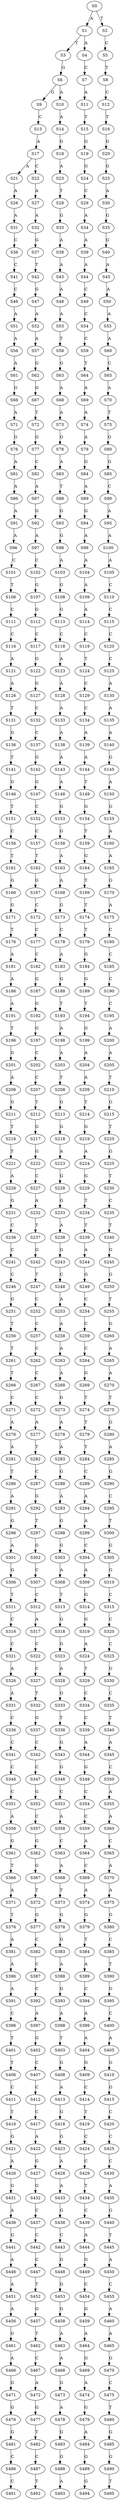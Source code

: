 strict digraph  {
	S0 -> S1 [ label = A ];
	S0 -> S2 [ label = T ];
	S1 -> S3 [ label = T ];
	S1 -> S4 [ label = A ];
	S2 -> S5 [ label = C ];
	S3 -> S6 [ label = G ];
	S4 -> S7 [ label = C ];
	S5 -> S8 [ label = T ];
	S6 -> S9 [ label = G ];
	S6 -> S10 [ label = A ];
	S7 -> S11 [ label = A ];
	S8 -> S12 [ label = C ];
	S9 -> S13 [ label = C ];
	S10 -> S14 [ label = A ];
	S11 -> S15 [ label = T ];
	S12 -> S16 [ label = T ];
	S13 -> S17 [ label = A ];
	S14 -> S18 [ label = G ];
	S15 -> S19 [ label = G ];
	S16 -> S20 [ label = G ];
	S17 -> S21 [ label = A ];
	S17 -> S22 [ label = C ];
	S18 -> S23 [ label = A ];
	S19 -> S24 [ label = G ];
	S20 -> S25 [ label = G ];
	S21 -> S26 [ label = A ];
	S22 -> S27 [ label = A ];
	S23 -> S28 [ label = T ];
	S24 -> S29 [ label = C ];
	S25 -> S30 [ label = A ];
	S26 -> S31 [ label = A ];
	S27 -> S32 [ label = A ];
	S28 -> S33 [ label = G ];
	S29 -> S34 [ label = A ];
	S30 -> S35 [ label = G ];
	S31 -> S36 [ label = C ];
	S32 -> S37 [ label = G ];
	S33 -> S38 [ label = A ];
	S34 -> S39 [ label = A ];
	S35 -> S40 [ label = G ];
	S36 -> S41 [ label = C ];
	S37 -> S42 [ label = T ];
	S38 -> S43 [ label = A ];
	S39 -> S44 [ label = A ];
	S40 -> S45 [ label = A ];
	S41 -> S46 [ label = C ];
	S42 -> S47 [ label = G ];
	S43 -> S48 [ label = A ];
	S44 -> S49 [ label = C ];
	S45 -> S50 [ label = A ];
	S46 -> S51 [ label = A ];
	S47 -> S52 [ label = A ];
	S48 -> S53 [ label = A ];
	S49 -> S54 [ label = C ];
	S50 -> S55 [ label = A ];
	S51 -> S56 [ label = A ];
	S52 -> S57 [ label = A ];
	S53 -> S58 [ label = T ];
	S54 -> S59 [ label = C ];
	S55 -> S60 [ label = A ];
	S56 -> S61 [ label = A ];
	S57 -> S62 [ label = G ];
	S58 -> S63 [ label = G ];
	S59 -> S64 [ label = T ];
	S60 -> S65 [ label = C ];
	S61 -> S66 [ label = G ];
	S62 -> S67 [ label = G ];
	S63 -> S68 [ label = A ];
	S64 -> S69 [ label = A ];
	S65 -> S70 [ label = A ];
	S66 -> S71 [ label = A ];
	S67 -> S72 [ label = T ];
	S68 -> S73 [ label = A ];
	S69 -> S74 [ label = A ];
	S70 -> S75 [ label = T ];
	S71 -> S76 [ label = G ];
	S72 -> S77 [ label = G ];
	S73 -> S78 [ label = G ];
	S74 -> S79 [ label = A ];
	S75 -> S80 [ label = G ];
	S76 -> S81 [ label = A ];
	S77 -> S82 [ label = C ];
	S78 -> S83 [ label = A ];
	S79 -> S84 [ label = G ];
	S80 -> S85 [ label = G ];
	S81 -> S86 [ label = A ];
	S82 -> S87 [ label = A ];
	S83 -> S88 [ label = T ];
	S84 -> S89 [ label = A ];
	S85 -> S90 [ label = C ];
	S86 -> S91 [ label = A ];
	S87 -> S92 [ label = G ];
	S88 -> S93 [ label = G ];
	S89 -> S94 [ label = G ];
	S90 -> S95 [ label = A ];
	S91 -> S96 [ label = A ];
	S92 -> S97 [ label = A ];
	S93 -> S98 [ label = G ];
	S94 -> S99 [ label = A ];
	S95 -> S100 [ label = A ];
	S96 -> S101 [ label = C ];
	S97 -> S102 [ label = C ];
	S98 -> S103 [ label = A ];
	S99 -> S104 [ label = A ];
	S100 -> S105 [ label = A ];
	S101 -> S106 [ label = T ];
	S102 -> S107 [ label = G ];
	S103 -> S108 [ label = G ];
	S104 -> S109 [ label = A ];
	S105 -> S110 [ label = C ];
	S106 -> S111 [ label = C ];
	S107 -> S112 [ label = G ];
	S108 -> S113 [ label = G ];
	S109 -> S114 [ label = A ];
	S110 -> S115 [ label = C ];
	S111 -> S116 [ label = C ];
	S112 -> S117 [ label = C ];
	S113 -> S118 [ label = C ];
	S114 -> S119 [ label = C ];
	S115 -> S120 [ label = C ];
	S116 -> S121 [ label = A ];
	S117 -> S122 [ label = G ];
	S118 -> S123 [ label = A ];
	S119 -> S124 [ label = T ];
	S120 -> S125 [ label = C ];
	S121 -> S126 [ label = A ];
	S122 -> S127 [ label = G ];
	S123 -> S128 [ label = A ];
	S124 -> S129 [ label = C ];
	S125 -> S130 [ label = A ];
	S126 -> S131 [ label = T ];
	S127 -> S132 [ label = C ];
	S128 -> S133 [ label = A ];
	S129 -> S134 [ label = C ];
	S130 -> S135 [ label = A ];
	S131 -> S136 [ label = G ];
	S132 -> S137 [ label = C ];
	S133 -> S138 [ label = A ];
	S134 -> S139 [ label = A ];
	S135 -> S140 [ label = A ];
	S136 -> S141 [ label = T ];
	S137 -> S142 [ label = G ];
	S138 -> S143 [ label = A ];
	S139 -> S144 [ label = A ];
	S140 -> S145 [ label = G ];
	S141 -> S146 [ label = G ];
	S142 -> S147 [ label = G ];
	S143 -> S148 [ label = A ];
	S144 -> S149 [ label = T ];
	S145 -> S150 [ label = A ];
	S146 -> S151 [ label = T ];
	S147 -> S152 [ label = C ];
	S148 -> S153 [ label = G ];
	S149 -> S154 [ label = G ];
	S150 -> S155 [ label = G ];
	S151 -> S156 [ label = C ];
	S152 -> S157 [ label = C ];
	S153 -> S158 [ label = G ];
	S154 -> S159 [ label = T ];
	S155 -> S160 [ label = A ];
	S156 -> S161 [ label = T ];
	S157 -> S162 [ label = T ];
	S158 -> S163 [ label = A ];
	S159 -> S164 [ label = G ];
	S160 -> S165 [ label = A ];
	S161 -> S166 [ label = G ];
	S162 -> S167 [ label = G ];
	S163 -> S168 [ label = A ];
	S164 -> S169 [ label = T ];
	S165 -> S170 [ label = G ];
	S166 -> S171 [ label = G ];
	S167 -> S172 [ label = C ];
	S168 -> S173 [ label = G ];
	S169 -> S174 [ label = T ];
	S170 -> S175 [ label = A ];
	S171 -> S176 [ label = T ];
	S172 -> S177 [ label = C ];
	S173 -> S178 [ label = C ];
	S174 -> S179 [ label = T ];
	S175 -> S180 [ label = C ];
	S176 -> S181 [ label = A ];
	S177 -> S182 [ label = C ];
	S178 -> S183 [ label = A ];
	S179 -> S184 [ label = G ];
	S180 -> S185 [ label = C ];
	S181 -> S186 [ label = A ];
	S182 -> S187 [ label = G ];
	S183 -> S188 [ label = G ];
	S184 -> S189 [ label = G ];
	S185 -> S190 [ label = C ];
	S186 -> S191 [ label = A ];
	S187 -> S192 [ label = G ];
	S188 -> S193 [ label = T ];
	S189 -> S194 [ label = T ];
	S190 -> S195 [ label = C ];
	S191 -> S196 [ label = T ];
	S192 -> S197 [ label = G ];
	S193 -> S198 [ label = A ];
	S194 -> S199 [ label = G ];
	S195 -> S200 [ label = A ];
	S196 -> S201 [ label = G ];
	S197 -> S202 [ label = C ];
	S198 -> S203 [ label = A ];
	S199 -> S204 [ label = A ];
	S200 -> S205 [ label = A ];
	S201 -> S206 [ label = A ];
	S202 -> S207 [ label = C ];
	S203 -> S208 [ label = T ];
	S204 -> S209 [ label = A ];
	S205 -> S210 [ label = T ];
	S206 -> S211 [ label = G ];
	S207 -> S212 [ label = T ];
	S208 -> S213 [ label = G ];
	S209 -> S214 [ label = T ];
	S210 -> S215 [ label = G ];
	S211 -> S216 [ label = T ];
	S212 -> S217 [ label = G ];
	S213 -> S218 [ label = G ];
	S214 -> S219 [ label = G ];
	S215 -> S220 [ label = T ];
	S216 -> S221 [ label = T ];
	S217 -> S222 [ label = G ];
	S218 -> S223 [ label = A ];
	S219 -> S224 [ label = A ];
	S220 -> S225 [ label = G ];
	S221 -> S226 [ label = A ];
	S222 -> S227 [ label = C ];
	S223 -> S228 [ label = G ];
	S224 -> S229 [ label = G ];
	S225 -> S230 [ label = T ];
	S226 -> S231 [ label = G ];
	S227 -> S232 [ label = A ];
	S228 -> S233 [ label = G ];
	S229 -> S234 [ label = T ];
	S230 -> S235 [ label = C ];
	S231 -> S236 [ label = C ];
	S232 -> S237 [ label = T ];
	S233 -> S238 [ label = A ];
	S234 -> S239 [ label = T ];
	S235 -> S240 [ label = T ];
	S236 -> S241 [ label = C ];
	S237 -> S242 [ label = G ];
	S238 -> S243 [ label = G ];
	S239 -> S244 [ label = A ];
	S240 -> S245 [ label = G ];
	S241 -> S246 [ label = C ];
	S242 -> S247 [ label = T ];
	S243 -> S248 [ label = C ];
	S244 -> S249 [ label = G ];
	S245 -> S250 [ label = G ];
	S246 -> S251 [ label = G ];
	S247 -> S252 [ label = C ];
	S248 -> S253 [ label = A ];
	S249 -> S254 [ label = C ];
	S250 -> S255 [ label = T ];
	S251 -> S256 [ label = T ];
	S252 -> S257 [ label = C ];
	S253 -> S258 [ label = A ];
	S254 -> S259 [ label = C ];
	S255 -> S260 [ label = G ];
	S256 -> S261 [ label = T ];
	S257 -> S262 [ label = C ];
	S258 -> S263 [ label = A ];
	S259 -> S264 [ label = C ];
	S260 -> S265 [ label = A ];
	S261 -> S266 [ label = T ];
	S262 -> S267 [ label = C ];
	S263 -> S268 [ label = A ];
	S264 -> S269 [ label = G ];
	S265 -> S270 [ label = A ];
	S266 -> S271 [ label = C ];
	S267 -> S272 [ label = C ];
	S268 -> S273 [ label = G ];
	S269 -> S274 [ label = T ];
	S270 -> S275 [ label = T ];
	S271 -> S276 [ label = A ];
	S272 -> S277 [ label = A ];
	S273 -> S278 [ label = A ];
	S274 -> S279 [ label = T ];
	S275 -> S280 [ label = G ];
	S276 -> S281 [ label = A ];
	S277 -> S282 [ label = T ];
	S278 -> S283 [ label = A ];
	S279 -> S284 [ label = T ];
	S280 -> S285 [ label = A ];
	S281 -> S286 [ label = T ];
	S282 -> S287 [ label = C ];
	S283 -> S288 [ label = G ];
	S284 -> S289 [ label = C ];
	S285 -> S290 [ label = G ];
	S286 -> S291 [ label = A ];
	S287 -> S292 [ label = G ];
	S288 -> S293 [ label = A ];
	S289 -> S294 [ label = A ];
	S290 -> S295 [ label = C ];
	S291 -> S296 [ label = G ];
	S292 -> S297 [ label = T ];
	S293 -> S298 [ label = G ];
	S294 -> S299 [ label = A ];
	S295 -> S300 [ label = T ];
	S296 -> S301 [ label = A ];
	S297 -> S302 [ label = G ];
	S298 -> S303 [ label = G ];
	S299 -> S304 [ label = C ];
	S300 -> S305 [ label = G ];
	S301 -> S306 [ label = G ];
	S302 -> S307 [ label = C ];
	S303 -> S308 [ label = A ];
	S304 -> S309 [ label = A ];
	S305 -> S310 [ label = G ];
	S306 -> S311 [ label = T ];
	S307 -> S312 [ label = C ];
	S308 -> S313 [ label = T ];
	S309 -> S314 [ label = G ];
	S310 -> S315 [ label = C ];
	S311 -> S316 [ label = C ];
	S312 -> S317 [ label = A ];
	S313 -> S318 [ label = G ];
	S314 -> S319 [ label = G ];
	S315 -> S320 [ label = C ];
	S316 -> S321 [ label = C ];
	S317 -> S322 [ label = C ];
	S318 -> S323 [ label = G ];
	S319 -> S324 [ label = A ];
	S320 -> S325 [ label = C ];
	S321 -> S326 [ label = A ];
	S322 -> S327 [ label = C ];
	S323 -> S328 [ label = A ];
	S324 -> S329 [ label = T ];
	S325 -> S330 [ label = G ];
	S326 -> S331 [ label = A ];
	S327 -> S332 [ label = T ];
	S328 -> S333 [ label = G ];
	S329 -> S334 [ label = C ];
	S330 -> S335 [ label = C ];
	S331 -> S336 [ label = C ];
	S332 -> S337 [ label = G ];
	S333 -> S338 [ label = T ];
	S334 -> S339 [ label = C ];
	S335 -> S340 [ label = T ];
	S336 -> S341 [ label = C ];
	S337 -> S342 [ label = C ];
	S338 -> S343 [ label = G ];
	S339 -> S344 [ label = A ];
	S340 -> S345 [ label = A ];
	S341 -> S346 [ label = C ];
	S342 -> S347 [ label = C ];
	S343 -> S348 [ label = G ];
	S344 -> S349 [ label = G ];
	S345 -> S350 [ label = C ];
	S346 -> S351 [ label = C ];
	S347 -> S352 [ label = G ];
	S348 -> S353 [ label = C ];
	S349 -> S354 [ label = C ];
	S350 -> S355 [ label = A ];
	S351 -> S356 [ label = A ];
	S352 -> S357 [ label = C ];
	S353 -> S358 [ label = A ];
	S354 -> S359 [ label = C ];
	S355 -> S360 [ label = A ];
	S356 -> S361 [ label = G ];
	S357 -> S362 [ label = G ];
	S358 -> S363 [ label = C ];
	S359 -> S364 [ label = A ];
	S360 -> S365 [ label = C ];
	S361 -> S366 [ label = T ];
	S362 -> S367 [ label = G ];
	S363 -> S368 [ label = A ];
	S364 -> S369 [ label = C ];
	S365 -> S370 [ label = A ];
	S366 -> S371 [ label = A ];
	S367 -> S372 [ label = T ];
	S368 -> S373 [ label = T ];
	S369 -> S374 [ label = A ];
	S370 -> S375 [ label = A ];
	S371 -> S376 [ label = T ];
	S372 -> S377 [ label = G ];
	S373 -> S378 [ label = G ];
	S374 -> S379 [ label = G ];
	S375 -> S380 [ label = G ];
	S376 -> S381 [ label = A ];
	S377 -> S382 [ label = C ];
	S378 -> S383 [ label = G ];
	S379 -> S384 [ label = T ];
	S380 -> S385 [ label = C ];
	S381 -> S386 [ label = A ];
	S382 -> S387 [ label = C ];
	S383 -> S388 [ label = A ];
	S384 -> S389 [ label = A ];
	S385 -> S390 [ label = T ];
	S386 -> S391 [ label = A ];
	S387 -> S392 [ label = C ];
	S388 -> S393 [ label = G ];
	S389 -> S394 [ label = C ];
	S390 -> S395 [ label = G ];
	S391 -> S396 [ label = C ];
	S392 -> S397 [ label = A ];
	S393 -> S398 [ label = A ];
	S394 -> S399 [ label = A ];
	S395 -> S400 [ label = C ];
	S396 -> S401 [ label = T ];
	S397 -> S402 [ label = G ];
	S398 -> S403 [ label = T ];
	S399 -> S404 [ label = A ];
	S400 -> S405 [ label = A ];
	S401 -> S406 [ label = T ];
	S402 -> S407 [ label = C ];
	S403 -> S408 [ label = G ];
	S404 -> S409 [ label = G ];
	S405 -> S410 [ label = G ];
	S406 -> S411 [ label = C ];
	S407 -> S412 [ label = C ];
	S408 -> S413 [ label = A ];
	S409 -> S414 [ label = C ];
	S410 -> S415 [ label = G ];
	S411 -> S416 [ label = T ];
	S412 -> S417 [ label = C ];
	S413 -> S418 [ label = G ];
	S414 -> S419 [ label = T ];
	S415 -> S420 [ label = C ];
	S416 -> S421 [ label = G ];
	S417 -> S422 [ label = A ];
	S418 -> S423 [ label = G ];
	S419 -> S424 [ label = C ];
	S420 -> S425 [ label = C ];
	S421 -> S426 [ label = A ];
	S422 -> S427 [ label = G ];
	S423 -> S428 [ label = A ];
	S424 -> S429 [ label = C ];
	S425 -> S430 [ label = C ];
	S426 -> S431 [ label = G ];
	S427 -> S432 [ label = G ];
	S428 -> S433 [ label = A ];
	S429 -> S434 [ label = T ];
	S430 -> S435 [ label = A ];
	S431 -> S436 [ label = A ];
	S432 -> S437 [ label = C ];
	S433 -> S438 [ label = G ];
	S434 -> S439 [ label = C ];
	S435 -> S440 [ label = G ];
	S436 -> S441 [ label = G ];
	S437 -> S442 [ label = C ];
	S438 -> S443 [ label = C ];
	S439 -> S444 [ label = A ];
	S440 -> S445 [ label = T ];
	S441 -> S446 [ label = A ];
	S442 -> S447 [ label = C ];
	S443 -> S448 [ label = G ];
	S444 -> S449 [ label = G ];
	S445 -> S450 [ label = A ];
	S446 -> S451 [ label = A ];
	S447 -> S452 [ label = T ];
	S448 -> S453 [ label = G ];
	S449 -> S454 [ label = C ];
	S450 -> S455 [ label = C ];
	S451 -> S456 [ label = A ];
	S452 -> S457 [ label = G ];
	S453 -> S458 [ label = G ];
	S454 -> S459 [ label = G ];
	S455 -> S460 [ label = A ];
	S456 -> S461 [ label = G ];
	S457 -> S462 [ label = T ];
	S458 -> S463 [ label = A ];
	S459 -> S464 [ label = A ];
	S460 -> S465 [ label = A ];
	S461 -> S466 [ label = A ];
	S462 -> S467 [ label = C ];
	S463 -> S468 [ label = A ];
	S464 -> S469 [ label = G ];
	S465 -> S470 [ label = G ];
	S466 -> S471 [ label = G ];
	S467 -> S472 [ label = A ];
	S468 -> S473 [ label = G ];
	S469 -> S474 [ label = A ];
	S470 -> S475 [ label = C ];
	S471 -> S476 [ label = G ];
	S472 -> S477 [ label = G ];
	S473 -> S478 [ label = A ];
	S474 -> S479 [ label = G ];
	S475 -> S480 [ label = T ];
	S476 -> S481 [ label = G ];
	S477 -> S482 [ label = T ];
	S478 -> S483 [ label = G ];
	S479 -> S484 [ label = A ];
	S480 -> S485 [ label = G ];
	S481 -> S486 [ label = C ];
	S482 -> S487 [ label = C ];
	S483 -> S488 [ label = G ];
	S484 -> S489 [ label = G ];
	S485 -> S490 [ label = G ];
	S486 -> S491 [ label = C ];
	S487 -> S492 [ label = T ];
	S488 -> S493 [ label = A ];
	S489 -> S494 [ label = G ];
	S490 -> S495 [ label = T ];
}
